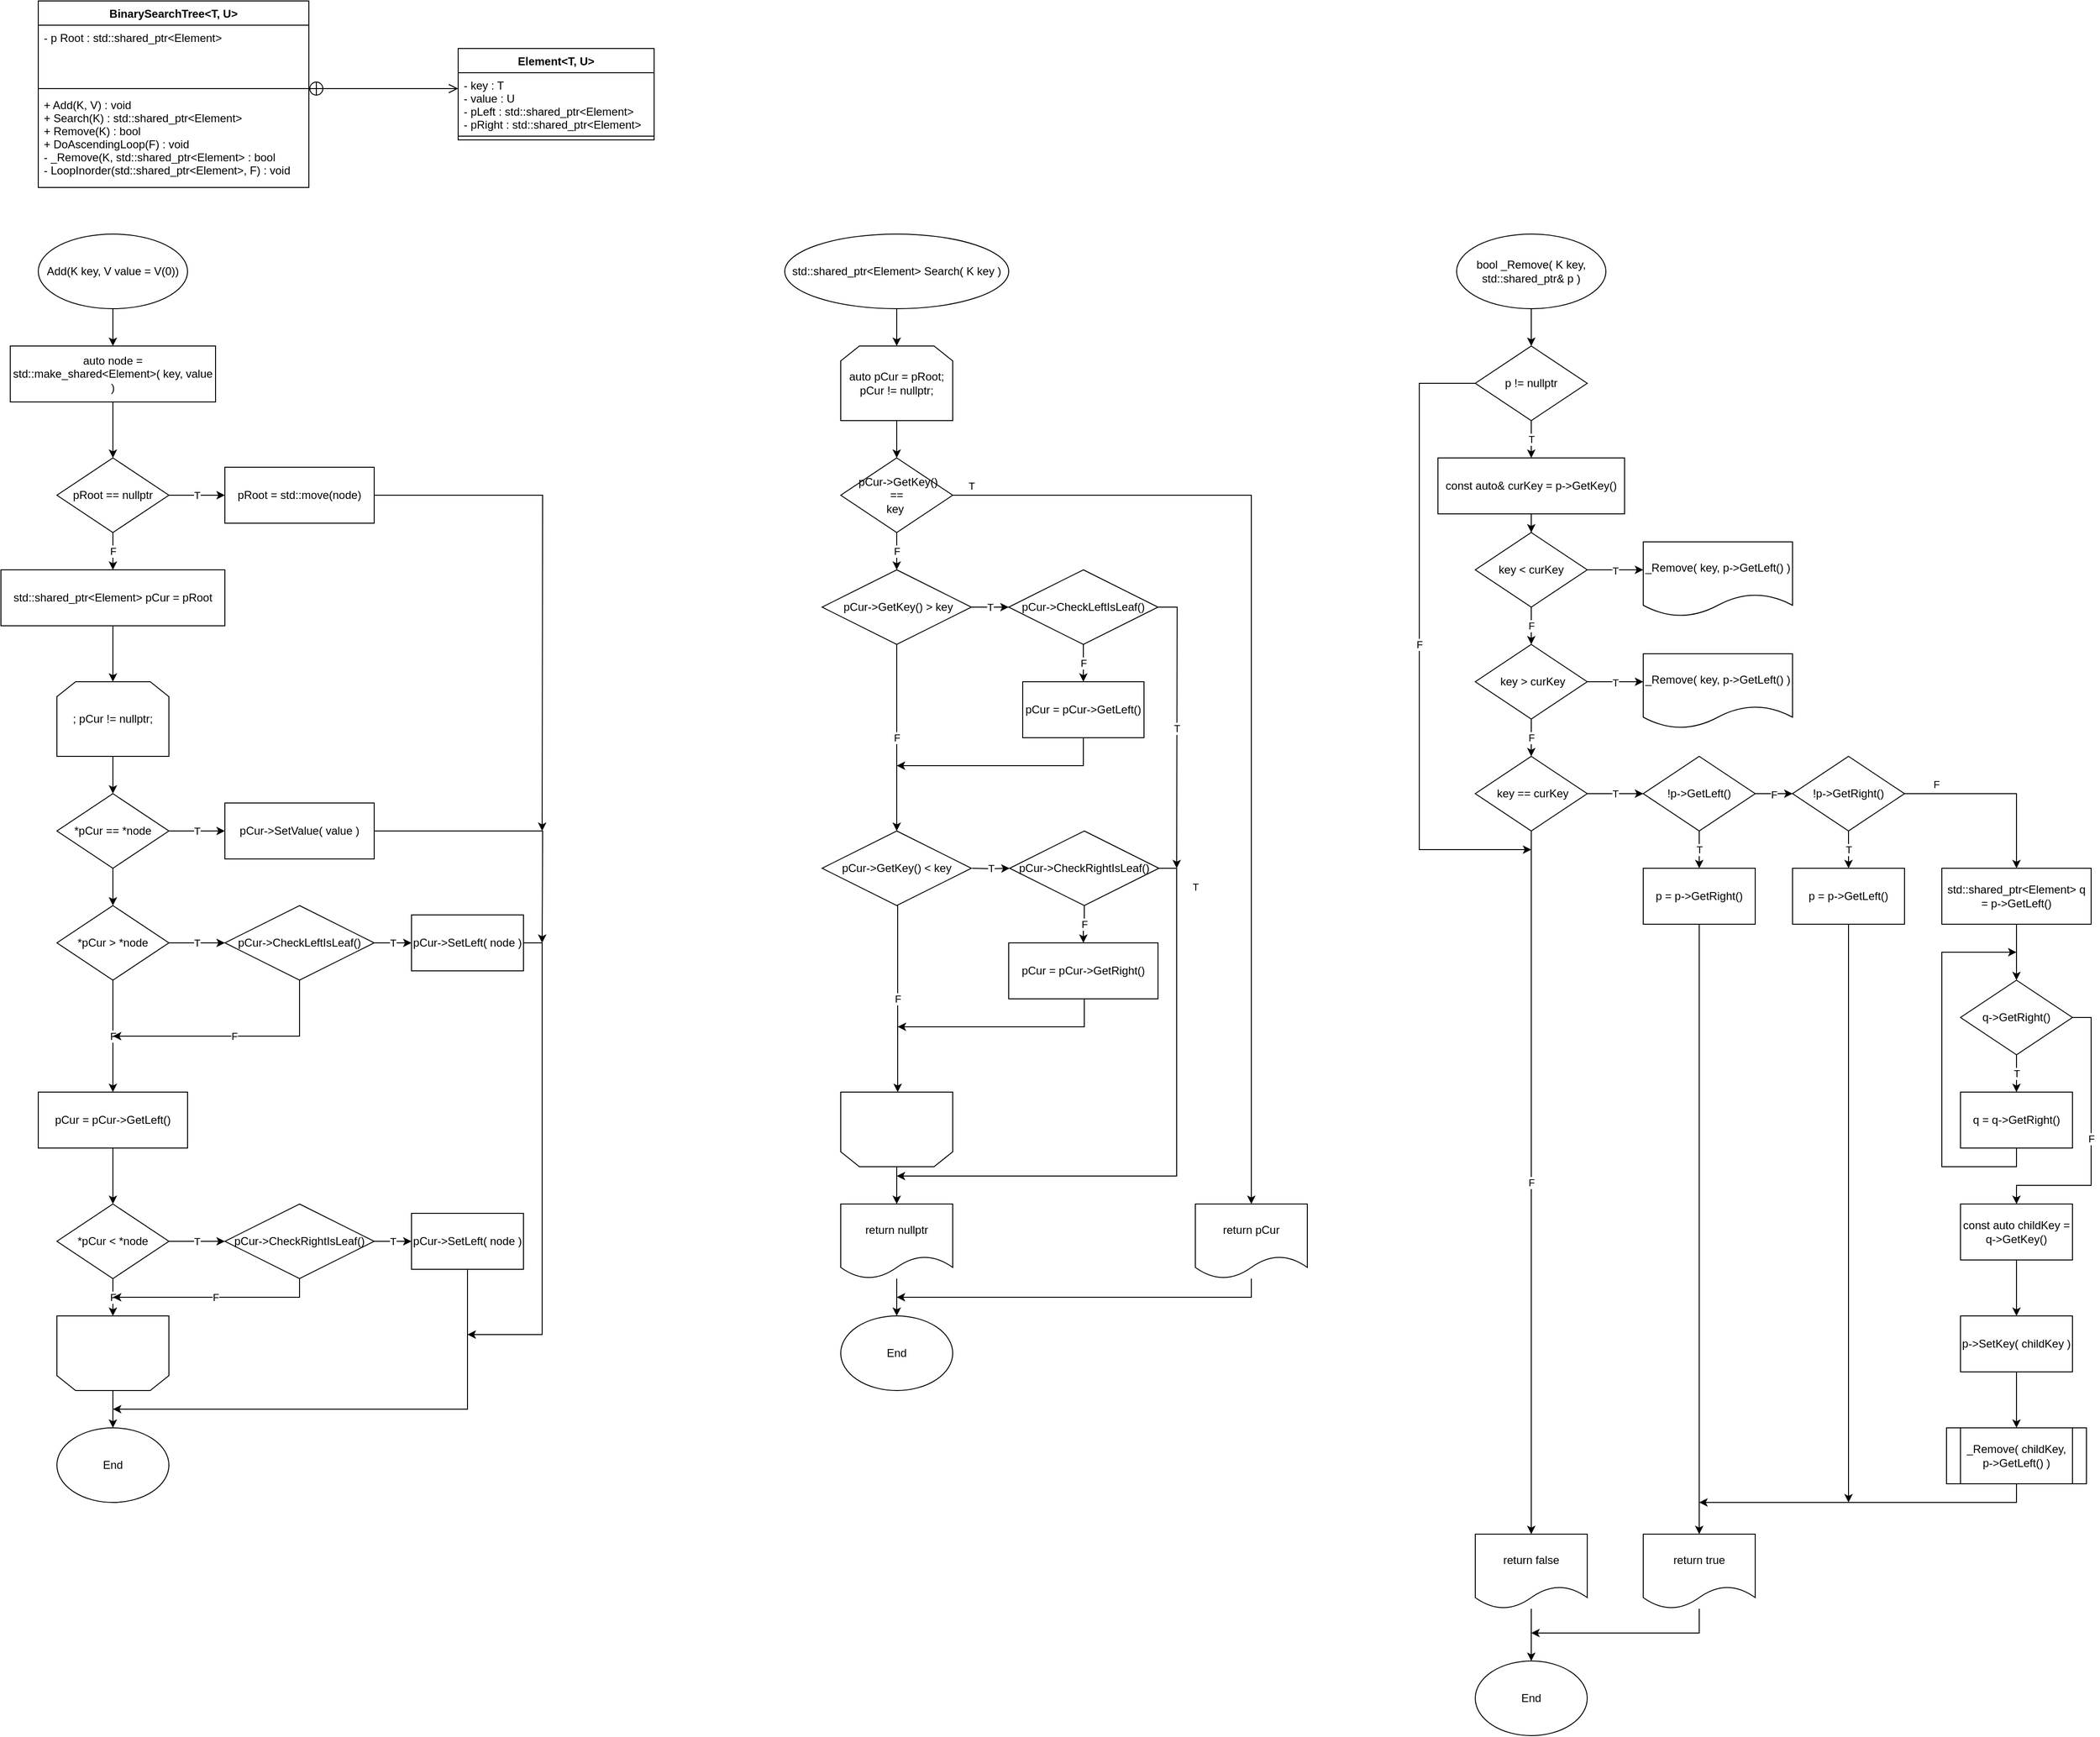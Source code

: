 <mxfile version="19.0.3" type="device"><diagram id="FwFQoKZJVANgFV_-Pesr" name="페이지-1"><mxGraphModel dx="1160" dy="1037" grid="1" gridSize="10" guides="1" tooltips="1" connect="1" arrows="1" fold="1" page="1" pageScale="1" pageWidth="827" pageHeight="1169" math="0" shadow="0"><root><mxCell id="0"/><mxCell id="1" parent="0"/><mxCell id="QMI5ZygsqtsoA79WNcqy-1" value="BinarySearchTree&lt;T, U&gt;" style="swimlane;fontStyle=1;align=center;verticalAlign=top;childLayout=stackLayout;horizontal=1;startSize=26;horizontalStack=0;resizeParent=1;resizeParentMax=0;resizeLast=0;collapsible=1;marginBottom=0;" parent="1" vertex="1"><mxGeometry x="40" y="30" width="290" height="200" as="geometry"/></mxCell><mxCell id="QMI5ZygsqtsoA79WNcqy-2" value="- p Root : std::shared_ptr&lt;Element&gt;" style="text;strokeColor=none;fillColor=none;align=left;verticalAlign=top;spacingLeft=4;spacingRight=4;overflow=hidden;rotatable=0;points=[[0,0.5],[1,0.5]];portConstraint=eastwest;" parent="QMI5ZygsqtsoA79WNcqy-1" vertex="1"><mxGeometry y="26" width="290" height="64" as="geometry"/></mxCell><mxCell id="QMI5ZygsqtsoA79WNcqy-3" value="" style="line;strokeWidth=1;fillColor=none;align=left;verticalAlign=middle;spacingTop=-1;spacingLeft=3;spacingRight=3;rotatable=0;labelPosition=right;points=[];portConstraint=eastwest;" parent="QMI5ZygsqtsoA79WNcqy-1" vertex="1"><mxGeometry y="90" width="290" height="8" as="geometry"/></mxCell><mxCell id="QMI5ZygsqtsoA79WNcqy-4" value="+ Add(K, V) : void&#10;+ Search(K) : std::shared_ptr&lt;Element&gt;&#10;+ Remove(K) : bool&#10;+ DoAscendingLoop(F) : void&#10;- _Remove(K, std::shared_ptr&lt;Element&gt; : bool&#10;- LoopInorder(std::shared_ptr&lt;Element&gt;, F) : void" style="text;strokeColor=none;fillColor=none;align=left;verticalAlign=top;spacingLeft=4;spacingRight=4;overflow=hidden;rotatable=0;points=[[0,0.5],[1,0.5]];portConstraint=eastwest;" parent="QMI5ZygsqtsoA79WNcqy-1" vertex="1"><mxGeometry y="98" width="290" height="102" as="geometry"/></mxCell><mxCell id="QMI5ZygsqtsoA79WNcqy-5" value="Element&lt;T, U&gt;" style="swimlane;fontStyle=1;align=center;verticalAlign=top;childLayout=stackLayout;horizontal=1;startSize=26;horizontalStack=0;resizeParent=1;resizeParentMax=0;resizeLast=0;collapsible=1;marginBottom=0;" parent="1" vertex="1"><mxGeometry x="490" y="81" width="210" height="98" as="geometry"/></mxCell><mxCell id="QMI5ZygsqtsoA79WNcqy-6" value="- key : T&#10;- value : U&#10;- pLeft : std::shared_ptr&lt;Element&gt;&#10;- pRight : std::shared_ptr&lt;Element&gt;" style="text;strokeColor=none;fillColor=none;align=left;verticalAlign=top;spacingLeft=4;spacingRight=4;overflow=hidden;rotatable=0;points=[[0,0.5],[1,0.5]];portConstraint=eastwest;" parent="QMI5ZygsqtsoA79WNcqy-5" vertex="1"><mxGeometry y="26" width="210" height="64" as="geometry"/></mxCell><mxCell id="QMI5ZygsqtsoA79WNcqy-7" value="" style="line;strokeWidth=1;fillColor=none;align=left;verticalAlign=middle;spacingTop=-1;spacingLeft=3;spacingRight=3;rotatable=0;labelPosition=right;points=[];portConstraint=eastwest;" parent="QMI5ZygsqtsoA79WNcqy-5" vertex="1"><mxGeometry y="90" width="210" height="8" as="geometry"/></mxCell><mxCell id="OM75jay0t3gEVbTIHcwK-3" value="" style="edgeStyle=orthogonalEdgeStyle;rounded=0;orthogonalLoop=1;jettySize=auto;html=1;" edge="1" parent="1" source="OM75jay0t3gEVbTIHcwK-1" target="OM75jay0t3gEVbTIHcwK-2"><mxGeometry relative="1" as="geometry"/></mxCell><mxCell id="OM75jay0t3gEVbTIHcwK-1" value="Add(K key, V value = V(0))" style="ellipse;whiteSpace=wrap;html=1;" vertex="1" parent="1"><mxGeometry x="40" y="280" width="160" height="80" as="geometry"/></mxCell><mxCell id="OM75jay0t3gEVbTIHcwK-5" value="" style="edgeStyle=orthogonalEdgeStyle;rounded=0;orthogonalLoop=1;jettySize=auto;html=1;" edge="1" parent="1" source="OM75jay0t3gEVbTIHcwK-2" target="OM75jay0t3gEVbTIHcwK-4"><mxGeometry relative="1" as="geometry"/></mxCell><mxCell id="OM75jay0t3gEVbTIHcwK-2" value="auto node = std::make_shared&amp;lt;Element&amp;gt;( key, value )" style="rounded=0;whiteSpace=wrap;html=1;" vertex="1" parent="1"><mxGeometry x="10" y="400" width="220" height="60" as="geometry"/></mxCell><mxCell id="OM75jay0t3gEVbTIHcwK-7" value="T" style="edgeStyle=orthogonalEdgeStyle;rounded=0;orthogonalLoop=1;jettySize=auto;html=1;" edge="1" parent="1" source="OM75jay0t3gEVbTIHcwK-4" target="OM75jay0t3gEVbTIHcwK-6"><mxGeometry relative="1" as="geometry"/></mxCell><mxCell id="OM75jay0t3gEVbTIHcwK-10" value="F" style="edgeStyle=orthogonalEdgeStyle;rounded=0;orthogonalLoop=1;jettySize=auto;html=1;" edge="1" parent="1" source="OM75jay0t3gEVbTIHcwK-4" target="OM75jay0t3gEVbTIHcwK-9"><mxGeometry relative="1" as="geometry"/></mxCell><mxCell id="OM75jay0t3gEVbTIHcwK-4" value="pRoot == nullptr" style="rhombus;whiteSpace=wrap;html=1;" vertex="1" parent="1"><mxGeometry x="60" y="520" width="120" height="80" as="geometry"/></mxCell><mxCell id="OM75jay0t3gEVbTIHcwK-41" style="edgeStyle=orthogonalEdgeStyle;rounded=0;orthogonalLoop=1;jettySize=auto;html=1;" edge="1" parent="1" source="OM75jay0t3gEVbTIHcwK-6"><mxGeometry relative="1" as="geometry"><mxPoint x="580" y="920" as="targetPoint"/></mxGeometry></mxCell><mxCell id="OM75jay0t3gEVbTIHcwK-6" value="pRoot = std::move(node)" style="rounded=0;whiteSpace=wrap;html=1;" vertex="1" parent="1"><mxGeometry x="240" y="530" width="160" height="60" as="geometry"/></mxCell><mxCell id="OM75jay0t3gEVbTIHcwK-12" value="" style="edgeStyle=orthogonalEdgeStyle;rounded=0;orthogonalLoop=1;jettySize=auto;html=1;" edge="1" parent="1" source="OM75jay0t3gEVbTIHcwK-9" target="OM75jay0t3gEVbTIHcwK-11"><mxGeometry relative="1" as="geometry"/></mxCell><mxCell id="OM75jay0t3gEVbTIHcwK-9" value="std::shared_ptr&amp;lt;Element&amp;gt; pCur = pRoot" style="rounded=0;whiteSpace=wrap;html=1;" vertex="1" parent="1"><mxGeometry y="640" width="240" height="60" as="geometry"/></mxCell><mxCell id="OM75jay0t3gEVbTIHcwK-15" value="" style="edgeStyle=orthogonalEdgeStyle;rounded=0;orthogonalLoop=1;jettySize=auto;html=1;" edge="1" parent="1" source="OM75jay0t3gEVbTIHcwK-11" target="OM75jay0t3gEVbTIHcwK-14"><mxGeometry relative="1" as="geometry"/></mxCell><mxCell id="OM75jay0t3gEVbTIHcwK-11" value="; pCur != nullptr;" style="shape=loopLimit;whiteSpace=wrap;html=1;" vertex="1" parent="1"><mxGeometry x="60" y="760" width="120" height="80" as="geometry"/></mxCell><mxCell id="OM75jay0t3gEVbTIHcwK-36" value="" style="edgeStyle=orthogonalEdgeStyle;rounded=0;orthogonalLoop=1;jettySize=auto;html=1;" edge="1" parent="1" source="OM75jay0t3gEVbTIHcwK-13" target="OM75jay0t3gEVbTIHcwK-35"><mxGeometry relative="1" as="geometry"/></mxCell><mxCell id="OM75jay0t3gEVbTIHcwK-13" value="" style="shape=loopLimit;whiteSpace=wrap;html=1;flipV=1;" vertex="1" parent="1"><mxGeometry x="60" y="1440" width="120" height="80" as="geometry"/></mxCell><mxCell id="OM75jay0t3gEVbTIHcwK-17" value="T" style="edgeStyle=orthogonalEdgeStyle;rounded=0;orthogonalLoop=1;jettySize=auto;html=1;" edge="1" parent="1" source="OM75jay0t3gEVbTIHcwK-14" target="OM75jay0t3gEVbTIHcwK-16"><mxGeometry relative="1" as="geometry"/></mxCell><mxCell id="OM75jay0t3gEVbTIHcwK-19" value="" style="edgeStyle=orthogonalEdgeStyle;rounded=0;orthogonalLoop=1;jettySize=auto;html=1;" edge="1" parent="1" source="OM75jay0t3gEVbTIHcwK-14" target="OM75jay0t3gEVbTIHcwK-18"><mxGeometry relative="1" as="geometry"/></mxCell><mxCell id="OM75jay0t3gEVbTIHcwK-14" value="*pCur == *node" style="rhombus;whiteSpace=wrap;html=1;" vertex="1" parent="1"><mxGeometry x="60" y="880" width="120" height="80" as="geometry"/></mxCell><mxCell id="OM75jay0t3gEVbTIHcwK-40" style="edgeStyle=orthogonalEdgeStyle;rounded=0;orthogonalLoop=1;jettySize=auto;html=1;" edge="1" parent="1" source="OM75jay0t3gEVbTIHcwK-16"><mxGeometry relative="1" as="geometry"><mxPoint x="580" y="1040" as="targetPoint"/></mxGeometry></mxCell><mxCell id="OM75jay0t3gEVbTIHcwK-16" value="pCur-&amp;gt;SetValue( value )" style="rounded=0;whiteSpace=wrap;html=1;" vertex="1" parent="1"><mxGeometry x="240" y="890" width="160" height="60" as="geometry"/></mxCell><mxCell id="OM75jay0t3gEVbTIHcwK-21" value="T" style="edgeStyle=orthogonalEdgeStyle;rounded=0;orthogonalLoop=1;jettySize=auto;html=1;" edge="1" parent="1" source="OM75jay0t3gEVbTIHcwK-18" target="OM75jay0t3gEVbTIHcwK-20"><mxGeometry relative="1" as="geometry"/></mxCell><mxCell id="OM75jay0t3gEVbTIHcwK-25" value="F" style="edgeStyle=orthogonalEdgeStyle;rounded=0;orthogonalLoop=1;jettySize=auto;html=1;" edge="1" parent="1" source="OM75jay0t3gEVbTIHcwK-18" target="OM75jay0t3gEVbTIHcwK-24"><mxGeometry relative="1" as="geometry"/></mxCell><mxCell id="OM75jay0t3gEVbTIHcwK-18" value="*pCur &amp;gt; *node" style="rhombus;whiteSpace=wrap;html=1;" vertex="1" parent="1"><mxGeometry x="60" y="1000" width="120" height="80" as="geometry"/></mxCell><mxCell id="OM75jay0t3gEVbTIHcwK-23" value="T" style="edgeStyle=orthogonalEdgeStyle;rounded=0;orthogonalLoop=1;jettySize=auto;html=1;" edge="1" parent="1" source="OM75jay0t3gEVbTIHcwK-20" target="OM75jay0t3gEVbTIHcwK-22"><mxGeometry relative="1" as="geometry"/></mxCell><mxCell id="OM75jay0t3gEVbTIHcwK-26" value="F" style="edgeStyle=orthogonalEdgeStyle;rounded=0;orthogonalLoop=1;jettySize=auto;html=1;" edge="1" parent="1" source="OM75jay0t3gEVbTIHcwK-20"><mxGeometry relative="1" as="geometry"><mxPoint x="120" y="1140" as="targetPoint"/><Array as="points"><mxPoint x="320" y="1140"/></Array></mxGeometry></mxCell><mxCell id="OM75jay0t3gEVbTIHcwK-20" value="pCur-&amp;gt;CheckLeftIsLeaf()" style="rhombus;whiteSpace=wrap;html=1;" vertex="1" parent="1"><mxGeometry x="240" y="1000" width="160" height="80" as="geometry"/></mxCell><mxCell id="OM75jay0t3gEVbTIHcwK-39" style="edgeStyle=orthogonalEdgeStyle;rounded=0;orthogonalLoop=1;jettySize=auto;html=1;exitX=1;exitY=0.5;exitDx=0;exitDy=0;" edge="1" parent="1" source="OM75jay0t3gEVbTIHcwK-22"><mxGeometry relative="1" as="geometry"><mxPoint x="500" y="1460" as="targetPoint"/><Array as="points"><mxPoint x="580" y="1040"/><mxPoint x="580" y="1460"/></Array></mxGeometry></mxCell><mxCell id="OM75jay0t3gEVbTIHcwK-22" value="pCur-&amp;gt;SetLeft( node )" style="rounded=0;whiteSpace=wrap;html=1;" vertex="1" parent="1"><mxGeometry x="440" y="1010" width="120" height="60" as="geometry"/></mxCell><mxCell id="OM75jay0t3gEVbTIHcwK-28" value="" style="edgeStyle=orthogonalEdgeStyle;rounded=0;orthogonalLoop=1;jettySize=auto;html=1;" edge="1" parent="1" source="OM75jay0t3gEVbTIHcwK-24" target="OM75jay0t3gEVbTIHcwK-27"><mxGeometry relative="1" as="geometry"/></mxCell><mxCell id="OM75jay0t3gEVbTIHcwK-24" value="pCur = pCur-&amp;gt;GetLeft()" style="rounded=0;whiteSpace=wrap;html=1;" vertex="1" parent="1"><mxGeometry x="40" y="1200" width="160" height="60" as="geometry"/></mxCell><mxCell id="OM75jay0t3gEVbTIHcwK-30" value="T" style="edgeStyle=orthogonalEdgeStyle;rounded=0;orthogonalLoop=1;jettySize=auto;html=1;" edge="1" parent="1" source="OM75jay0t3gEVbTIHcwK-27" target="OM75jay0t3gEVbTIHcwK-29"><mxGeometry relative="1" as="geometry"/></mxCell><mxCell id="OM75jay0t3gEVbTIHcwK-33" value="F" style="edgeStyle=orthogonalEdgeStyle;rounded=0;orthogonalLoop=1;jettySize=auto;html=1;" edge="1" parent="1" source="OM75jay0t3gEVbTIHcwK-27" target="OM75jay0t3gEVbTIHcwK-13"><mxGeometry relative="1" as="geometry"/></mxCell><mxCell id="OM75jay0t3gEVbTIHcwK-27" value="*pCur &amp;lt; *node" style="rhombus;whiteSpace=wrap;html=1;" vertex="1" parent="1"><mxGeometry x="60" y="1320" width="120" height="80" as="geometry"/></mxCell><mxCell id="OM75jay0t3gEVbTIHcwK-32" value="T" style="edgeStyle=orthogonalEdgeStyle;rounded=0;orthogonalLoop=1;jettySize=auto;html=1;" edge="1" parent="1" source="OM75jay0t3gEVbTIHcwK-29" target="OM75jay0t3gEVbTIHcwK-31"><mxGeometry relative="1" as="geometry"/></mxCell><mxCell id="OM75jay0t3gEVbTIHcwK-34" value="F" style="edgeStyle=orthogonalEdgeStyle;rounded=0;orthogonalLoop=1;jettySize=auto;html=1;" edge="1" parent="1" source="OM75jay0t3gEVbTIHcwK-29"><mxGeometry relative="1" as="geometry"><mxPoint x="120" y="1420" as="targetPoint"/><Array as="points"><mxPoint x="320" y="1420"/></Array></mxGeometry></mxCell><mxCell id="OM75jay0t3gEVbTIHcwK-29" value="pCur-&amp;gt;CheckRightIsLeaf()" style="rhombus;whiteSpace=wrap;html=1;" vertex="1" parent="1"><mxGeometry x="240" y="1320" width="160" height="80" as="geometry"/></mxCell><mxCell id="OM75jay0t3gEVbTIHcwK-37" style="edgeStyle=orthogonalEdgeStyle;rounded=0;orthogonalLoop=1;jettySize=auto;html=1;" edge="1" parent="1" source="OM75jay0t3gEVbTIHcwK-31"><mxGeometry relative="1" as="geometry"><mxPoint x="120" y="1540" as="targetPoint"/><Array as="points"><mxPoint x="500" y="1540"/></Array></mxGeometry></mxCell><mxCell id="OM75jay0t3gEVbTIHcwK-31" value="pCur-&amp;gt;SetLeft( node )" style="rounded=0;whiteSpace=wrap;html=1;" vertex="1" parent="1"><mxGeometry x="440" y="1330" width="120" height="60" as="geometry"/></mxCell><mxCell id="OM75jay0t3gEVbTIHcwK-35" value="End" style="ellipse;whiteSpace=wrap;html=1;" vertex="1" parent="1"><mxGeometry x="60" y="1560" width="120" height="80" as="geometry"/></mxCell><mxCell id="OM75jay0t3gEVbTIHcwK-46" style="edgeStyle=orthogonalEdgeStyle;rounded=0;orthogonalLoop=1;jettySize=auto;html=1;entryX=0.5;entryY=0;entryDx=0;entryDy=0;" edge="1" parent="1" source="OM75jay0t3gEVbTIHcwK-42" target="OM75jay0t3gEVbTIHcwK-44"><mxGeometry relative="1" as="geometry"/></mxCell><mxCell id="OM75jay0t3gEVbTIHcwK-42" value="std::shared_ptr&amp;lt;Element&amp;gt; Search( K key )" style="ellipse;whiteSpace=wrap;html=1;" vertex="1" parent="1"><mxGeometry x="840" y="280" width="240" height="80" as="geometry"/></mxCell><mxCell id="OM75jay0t3gEVbTIHcwK-48" value="" style="edgeStyle=orthogonalEdgeStyle;rounded=0;orthogonalLoop=1;jettySize=auto;html=1;" edge="1" parent="1" source="OM75jay0t3gEVbTIHcwK-44" target="OM75jay0t3gEVbTIHcwK-47"><mxGeometry relative="1" as="geometry"/></mxCell><mxCell id="OM75jay0t3gEVbTIHcwK-44" value="auto pCur = pRoot; pCur != nullptr;" style="shape=loopLimit;whiteSpace=wrap;html=1;" vertex="1" parent="1"><mxGeometry x="900" y="400" width="120" height="80" as="geometry"/></mxCell><mxCell id="OM75jay0t3gEVbTIHcwK-69" value="" style="edgeStyle=orthogonalEdgeStyle;rounded=0;orthogonalLoop=1;jettySize=auto;html=1;" edge="1" parent="1" source="OM75jay0t3gEVbTIHcwK-45" target="OM75jay0t3gEVbTIHcwK-68"><mxGeometry relative="1" as="geometry"/></mxCell><mxCell id="OM75jay0t3gEVbTIHcwK-45" value="" style="shape=loopLimit;whiteSpace=wrap;html=1;flipV=1;" vertex="1" parent="1"><mxGeometry x="900" y="1200" width="120" height="80" as="geometry"/></mxCell><mxCell id="OM75jay0t3gEVbTIHcwK-51" value="F" style="edgeStyle=orthogonalEdgeStyle;rounded=0;orthogonalLoop=1;jettySize=auto;html=1;" edge="1" parent="1" source="OM75jay0t3gEVbTIHcwK-47" target="OM75jay0t3gEVbTIHcwK-50"><mxGeometry relative="1" as="geometry"/></mxCell><mxCell id="OM75jay0t3gEVbTIHcwK-71" value="T" style="edgeStyle=orthogonalEdgeStyle;rounded=0;orthogonalLoop=1;jettySize=auto;html=1;" edge="1" parent="1" source="OM75jay0t3gEVbTIHcwK-47" target="OM75jay0t3gEVbTIHcwK-49"><mxGeometry x="-0.963" y="10" relative="1" as="geometry"><mxPoint as="offset"/></mxGeometry></mxCell><mxCell id="OM75jay0t3gEVbTIHcwK-47" value="&amp;nbsp;pCur-&amp;gt;GetKey()&lt;br&gt;==&lt;br&gt;key&amp;nbsp;" style="rhombus;whiteSpace=wrap;html=1;" vertex="1" parent="1"><mxGeometry x="900" y="520" width="120" height="80" as="geometry"/></mxCell><mxCell id="OM75jay0t3gEVbTIHcwK-74" style="edgeStyle=orthogonalEdgeStyle;rounded=0;orthogonalLoop=1;jettySize=auto;html=1;" edge="1" parent="1" source="OM75jay0t3gEVbTIHcwK-49"><mxGeometry relative="1" as="geometry"><mxPoint x="960" y="1420" as="targetPoint"/><Array as="points"><mxPoint x="1340" y="1420"/></Array></mxGeometry></mxCell><mxCell id="OM75jay0t3gEVbTIHcwK-49" value="return pCur" style="shape=document;whiteSpace=wrap;html=1;boundedLbl=1;" vertex="1" parent="1"><mxGeometry x="1280" y="1320" width="120" height="80" as="geometry"/></mxCell><mxCell id="OM75jay0t3gEVbTIHcwK-53" value="F" style="edgeStyle=orthogonalEdgeStyle;rounded=0;orthogonalLoop=1;jettySize=auto;html=1;" edge="1" parent="1" source="OM75jay0t3gEVbTIHcwK-50" target="OM75jay0t3gEVbTIHcwK-52"><mxGeometry relative="1" as="geometry"/></mxCell><mxCell id="OM75jay0t3gEVbTIHcwK-55" value="T" style="edgeStyle=orthogonalEdgeStyle;rounded=0;orthogonalLoop=1;jettySize=auto;html=1;" edge="1" parent="1" source="OM75jay0t3gEVbTIHcwK-50" target="OM75jay0t3gEVbTIHcwK-54"><mxGeometry relative="1" as="geometry"/></mxCell><mxCell id="OM75jay0t3gEVbTIHcwK-50" value="&amp;nbsp;pCur-&amp;gt;GetKey() &amp;gt; key" style="rhombus;whiteSpace=wrap;html=1;" vertex="1" parent="1"><mxGeometry x="880" y="640" width="160" height="80" as="geometry"/></mxCell><mxCell id="OM75jay0t3gEVbTIHcwK-52" value="pCur-&amp;gt;GetKey() &amp;lt; key" style="rhombus;whiteSpace=wrap;html=1;" vertex="1" parent="1"><mxGeometry x="880" y="920" width="160" height="80" as="geometry"/></mxCell><mxCell id="OM75jay0t3gEVbTIHcwK-57" value="F" style="edgeStyle=orthogonalEdgeStyle;rounded=0;orthogonalLoop=1;jettySize=auto;html=1;" edge="1" parent="1" source="OM75jay0t3gEVbTIHcwK-54" target="OM75jay0t3gEVbTIHcwK-56"><mxGeometry relative="1" as="geometry"/></mxCell><mxCell id="OM75jay0t3gEVbTIHcwK-67" value="T" style="edgeStyle=orthogonalEdgeStyle;rounded=0;orthogonalLoop=1;jettySize=auto;html=1;" edge="1" parent="1" source="OM75jay0t3gEVbTIHcwK-54"><mxGeometry relative="1" as="geometry"><mxPoint x="1260" y="960" as="targetPoint"/></mxGeometry></mxCell><mxCell id="OM75jay0t3gEVbTIHcwK-54" value="pCur-&amp;gt;CheckLeftIsLeaf()" style="rhombus;whiteSpace=wrap;html=1;" vertex="1" parent="1"><mxGeometry x="1080" y="640" width="160" height="80" as="geometry"/></mxCell><mxCell id="OM75jay0t3gEVbTIHcwK-58" style="edgeStyle=orthogonalEdgeStyle;rounded=0;orthogonalLoop=1;jettySize=auto;html=1;" edge="1" parent="1" source="OM75jay0t3gEVbTIHcwK-56"><mxGeometry relative="1" as="geometry"><mxPoint x="960" y="850" as="targetPoint"/><Array as="points"><mxPoint x="1160" y="850"/></Array></mxGeometry></mxCell><mxCell id="OM75jay0t3gEVbTIHcwK-56" value="pCur = pCur-&amp;gt;GetLeft()" style="rounded=0;whiteSpace=wrap;html=1;" vertex="1" parent="1"><mxGeometry x="1095" y="760" width="130" height="60" as="geometry"/></mxCell><mxCell id="OM75jay0t3gEVbTIHcwK-59" value="F" style="edgeStyle=orthogonalEdgeStyle;rounded=0;orthogonalLoop=1;jettySize=auto;html=1;" edge="1" parent="1"><mxGeometry relative="1" as="geometry"><mxPoint x="961" y="1000" as="sourcePoint"/><mxPoint x="961" y="1200" as="targetPoint"/></mxGeometry></mxCell><mxCell id="OM75jay0t3gEVbTIHcwK-60" value="T" style="edgeStyle=orthogonalEdgeStyle;rounded=0;orthogonalLoop=1;jettySize=auto;html=1;" edge="1" parent="1" target="OM75jay0t3gEVbTIHcwK-62"><mxGeometry relative="1" as="geometry"><mxPoint x="1041" y="960" as="sourcePoint"/></mxGeometry></mxCell><mxCell id="OM75jay0t3gEVbTIHcwK-61" value="F" style="edgeStyle=orthogonalEdgeStyle;rounded=0;orthogonalLoop=1;jettySize=auto;html=1;" edge="1" parent="1" source="OM75jay0t3gEVbTIHcwK-62" target="OM75jay0t3gEVbTIHcwK-64"><mxGeometry relative="1" as="geometry"/></mxCell><mxCell id="OM75jay0t3gEVbTIHcwK-70" value="T" style="edgeStyle=orthogonalEdgeStyle;rounded=0;orthogonalLoop=1;jettySize=auto;html=1;" edge="1" parent="1" source="OM75jay0t3gEVbTIHcwK-62"><mxGeometry x="-0.88" y="20" relative="1" as="geometry"><mxPoint x="960" y="1290" as="targetPoint"/><Array as="points"><mxPoint x="1260" y="960"/><mxPoint x="1260" y="1290"/></Array><mxPoint as="offset"/></mxGeometry></mxCell><mxCell id="OM75jay0t3gEVbTIHcwK-62" value="pCur-&amp;gt;CheckRightIsLeaf()" style="rhombus;whiteSpace=wrap;html=1;" vertex="1" parent="1"><mxGeometry x="1081" y="920" width="160" height="80" as="geometry"/></mxCell><mxCell id="OM75jay0t3gEVbTIHcwK-63" style="edgeStyle=orthogonalEdgeStyle;rounded=0;orthogonalLoop=1;jettySize=auto;html=1;" edge="1" parent="1" source="OM75jay0t3gEVbTIHcwK-64"><mxGeometry relative="1" as="geometry"><mxPoint x="961" y="1130" as="targetPoint"/><Array as="points"><mxPoint x="1161" y="1130"/></Array></mxGeometry></mxCell><mxCell id="OM75jay0t3gEVbTIHcwK-64" value="pCur = pCur-&amp;gt;GetRight()" style="rounded=0;whiteSpace=wrap;html=1;" vertex="1" parent="1"><mxGeometry x="1080" y="1040" width="160" height="60" as="geometry"/></mxCell><mxCell id="OM75jay0t3gEVbTIHcwK-73" value="" style="edgeStyle=orthogonalEdgeStyle;rounded=0;orthogonalLoop=1;jettySize=auto;html=1;" edge="1" parent="1" source="OM75jay0t3gEVbTIHcwK-68" target="OM75jay0t3gEVbTIHcwK-72"><mxGeometry relative="1" as="geometry"/></mxCell><mxCell id="OM75jay0t3gEVbTIHcwK-68" value="return nullptr" style="shape=document;whiteSpace=wrap;html=1;boundedLbl=1;" vertex="1" parent="1"><mxGeometry x="900" y="1320" width="120" height="80" as="geometry"/></mxCell><mxCell id="OM75jay0t3gEVbTIHcwK-72" value="End" style="ellipse;whiteSpace=wrap;html=1;" vertex="1" parent="1"><mxGeometry x="900" y="1440" width="120" height="80" as="geometry"/></mxCell><mxCell id="OM75jay0t3gEVbTIHcwK-77" value="" style="edgeStyle=orthogonalEdgeStyle;rounded=0;orthogonalLoop=1;jettySize=auto;html=1;" edge="1" parent="1" source="OM75jay0t3gEVbTIHcwK-75" target="OM75jay0t3gEVbTIHcwK-76"><mxGeometry relative="1" as="geometry"/></mxCell><mxCell id="OM75jay0t3gEVbTIHcwK-75" value="bool _Remove( K key, std::shared_ptr&lt;Element&gt;&amp; p )" style="ellipse;whiteSpace=wrap;html=1;" vertex="1" parent="1"><mxGeometry x="1560" y="280" width="160" height="80" as="geometry"/></mxCell><mxCell id="OM75jay0t3gEVbTIHcwK-79" value="T" style="edgeStyle=orthogonalEdgeStyle;rounded=0;orthogonalLoop=1;jettySize=auto;html=1;" edge="1" parent="1" source="OM75jay0t3gEVbTIHcwK-76" target="OM75jay0t3gEVbTIHcwK-78"><mxGeometry relative="1" as="geometry"/></mxCell><mxCell id="OM75jay0t3gEVbTIHcwK-93" value="F" style="edgeStyle=orthogonalEdgeStyle;rounded=0;orthogonalLoop=1;jettySize=auto;html=1;exitX=0;exitY=0.5;exitDx=0;exitDy=0;" edge="1" parent="1" source="OM75jay0t3gEVbTIHcwK-76"><mxGeometry relative="1" as="geometry"><mxPoint x="1640" y="940" as="targetPoint"/><Array as="points"><mxPoint x="1520" y="440"/><mxPoint x="1520" y="940"/></Array></mxGeometry></mxCell><mxCell id="OM75jay0t3gEVbTIHcwK-76" value="p != nullptr" style="rhombus;whiteSpace=wrap;html=1;" vertex="1" parent="1"><mxGeometry x="1580" y="400" width="120" height="80" as="geometry"/></mxCell><mxCell id="OM75jay0t3gEVbTIHcwK-81" value="" style="edgeStyle=orthogonalEdgeStyle;rounded=0;orthogonalLoop=1;jettySize=auto;html=1;" edge="1" parent="1" source="OM75jay0t3gEVbTIHcwK-78" target="OM75jay0t3gEVbTIHcwK-80"><mxGeometry relative="1" as="geometry"/></mxCell><mxCell id="OM75jay0t3gEVbTIHcwK-78" value="const auto&amp;amp; curKey = p-&amp;gt;GetKey()" style="rounded=0;whiteSpace=wrap;html=1;" vertex="1" parent="1"><mxGeometry x="1540" y="520" width="200" height="60" as="geometry"/></mxCell><mxCell id="OM75jay0t3gEVbTIHcwK-83" value="F" style="edgeStyle=orthogonalEdgeStyle;rounded=0;orthogonalLoop=1;jettySize=auto;html=1;" edge="1" parent="1" source="OM75jay0t3gEVbTIHcwK-80" target="OM75jay0t3gEVbTIHcwK-82"><mxGeometry relative="1" as="geometry"/></mxCell><mxCell id="OM75jay0t3gEVbTIHcwK-87" value="T" style="edgeStyle=orthogonalEdgeStyle;rounded=0;orthogonalLoop=1;jettySize=auto;html=1;" edge="1" parent="1" source="OM75jay0t3gEVbTIHcwK-80"><mxGeometry relative="1" as="geometry"><mxPoint x="1760" y="640" as="targetPoint"/></mxGeometry></mxCell><mxCell id="OM75jay0t3gEVbTIHcwK-80" value="key &amp;lt; curKey" style="rhombus;whiteSpace=wrap;html=1;" vertex="1" parent="1"><mxGeometry x="1580" y="600" width="120" height="80" as="geometry"/></mxCell><mxCell id="OM75jay0t3gEVbTIHcwK-85" value="F" style="edgeStyle=orthogonalEdgeStyle;rounded=0;orthogonalLoop=1;jettySize=auto;html=1;" edge="1" parent="1" source="OM75jay0t3gEVbTIHcwK-82" target="OM75jay0t3gEVbTIHcwK-84"><mxGeometry relative="1" as="geometry"/></mxCell><mxCell id="OM75jay0t3gEVbTIHcwK-89" value="T" style="edgeStyle=orthogonalEdgeStyle;rounded=0;orthogonalLoop=1;jettySize=auto;html=1;" edge="1" parent="1" source="OM75jay0t3gEVbTIHcwK-82"><mxGeometry relative="1" as="geometry"><mxPoint x="1760" y="760" as="targetPoint"/></mxGeometry></mxCell><mxCell id="OM75jay0t3gEVbTIHcwK-82" value="&amp;nbsp;key &amp;gt; curKey" style="rhombus;whiteSpace=wrap;html=1;" vertex="1" parent="1"><mxGeometry x="1580" y="720" width="120" height="80" as="geometry"/></mxCell><mxCell id="OM75jay0t3gEVbTIHcwK-92" value="F" style="edgeStyle=orthogonalEdgeStyle;rounded=0;orthogonalLoop=1;jettySize=auto;html=1;" edge="1" parent="1" source="OM75jay0t3gEVbTIHcwK-84" target="OM75jay0t3gEVbTIHcwK-90"><mxGeometry relative="1" as="geometry"/></mxCell><mxCell id="OM75jay0t3gEVbTIHcwK-96" value="T" style="edgeStyle=orthogonalEdgeStyle;rounded=0;orthogonalLoop=1;jettySize=auto;html=1;" edge="1" parent="1" source="OM75jay0t3gEVbTIHcwK-84" target="OM75jay0t3gEVbTIHcwK-95"><mxGeometry relative="1" as="geometry"/></mxCell><mxCell id="OM75jay0t3gEVbTIHcwK-84" value="&amp;nbsp;key == curKey" style="rhombus;whiteSpace=wrap;html=1;" vertex="1" parent="1"><mxGeometry x="1580" y="840" width="120" height="80" as="geometry"/></mxCell><mxCell id="OM75jay0t3gEVbTIHcwK-124" value="" style="edgeStyle=orthogonalEdgeStyle;rounded=0;orthogonalLoop=1;jettySize=auto;html=1;" edge="1" parent="1" source="OM75jay0t3gEVbTIHcwK-90" target="OM75jay0t3gEVbTIHcwK-123"><mxGeometry relative="1" as="geometry"/></mxCell><mxCell id="OM75jay0t3gEVbTIHcwK-90" value="return false" style="shape=document;whiteSpace=wrap;html=1;boundedLbl=1;" vertex="1" parent="1"><mxGeometry x="1580" y="1674" width="120" height="80" as="geometry"/></mxCell><mxCell id="OM75jay0t3gEVbTIHcwK-98" value="T" style="edgeStyle=orthogonalEdgeStyle;rounded=0;orthogonalLoop=1;jettySize=auto;html=1;" edge="1" parent="1" source="OM75jay0t3gEVbTIHcwK-95" target="OM75jay0t3gEVbTIHcwK-97"><mxGeometry relative="1" as="geometry"/></mxCell><mxCell id="OM75jay0t3gEVbTIHcwK-99" value="F" style="edgeStyle=orthogonalEdgeStyle;rounded=0;orthogonalLoop=1;jettySize=auto;html=1;" edge="1" parent="1" source="OM75jay0t3gEVbTIHcwK-95"><mxGeometry relative="1" as="geometry"><mxPoint x="1920" y="880" as="targetPoint"/></mxGeometry></mxCell><mxCell id="OM75jay0t3gEVbTIHcwK-95" value="!p-&amp;gt;GetLeft()" style="rhombus;whiteSpace=wrap;html=1;" vertex="1" parent="1"><mxGeometry x="1760" y="840" width="120" height="80" as="geometry"/></mxCell><mxCell id="OM75jay0t3gEVbTIHcwK-118" style="edgeStyle=orthogonalEdgeStyle;rounded=0;orthogonalLoop=1;jettySize=auto;html=1;entryX=0.5;entryY=0;entryDx=0;entryDy=0;" edge="1" parent="1" source="OM75jay0t3gEVbTIHcwK-97" target="OM75jay0t3gEVbTIHcwK-117"><mxGeometry relative="1" as="geometry"><Array as="points"><mxPoint x="1820" y="1640"/><mxPoint x="1820" y="1640"/></Array></mxGeometry></mxCell><mxCell id="OM75jay0t3gEVbTIHcwK-97" value="p = p-&amp;gt;GetRight()" style="rounded=0;whiteSpace=wrap;html=1;" vertex="1" parent="1"><mxGeometry x="1760" y="960" width="120" height="60" as="geometry"/></mxCell><mxCell id="OM75jay0t3gEVbTIHcwK-102" value="T" style="edgeStyle=orthogonalEdgeStyle;rounded=0;orthogonalLoop=1;jettySize=auto;html=1;" edge="1" parent="1" source="OM75jay0t3gEVbTIHcwK-100" target="OM75jay0t3gEVbTIHcwK-101"><mxGeometry relative="1" as="geometry"/></mxCell><mxCell id="OM75jay0t3gEVbTIHcwK-104" value="F" style="edgeStyle=orthogonalEdgeStyle;rounded=0;orthogonalLoop=1;jettySize=auto;html=1;entryX=0.5;entryY=0;entryDx=0;entryDy=0;" edge="1" parent="1" source="OM75jay0t3gEVbTIHcwK-100" target="OM75jay0t3gEVbTIHcwK-103"><mxGeometry x="-0.666" y="10" relative="1" as="geometry"><mxPoint as="offset"/></mxGeometry></mxCell><mxCell id="OM75jay0t3gEVbTIHcwK-100" value="!p-&amp;gt;GetRight()" style="rhombus;whiteSpace=wrap;html=1;" vertex="1" parent="1"><mxGeometry x="1920" y="840" width="120" height="80" as="geometry"/></mxCell><mxCell id="OM75jay0t3gEVbTIHcwK-120" style="edgeStyle=orthogonalEdgeStyle;rounded=0;orthogonalLoop=1;jettySize=auto;html=1;" edge="1" parent="1" source="OM75jay0t3gEVbTIHcwK-101"><mxGeometry relative="1" as="geometry"><mxPoint x="1980" y="1640" as="targetPoint"/></mxGeometry></mxCell><mxCell id="OM75jay0t3gEVbTIHcwK-101" value="p = p-&amp;gt;GetLeft()" style="rounded=0;whiteSpace=wrap;html=1;" vertex="1" parent="1"><mxGeometry x="1920" y="960" width="120" height="60" as="geometry"/></mxCell><mxCell id="OM75jay0t3gEVbTIHcwK-106" value="" style="edgeStyle=orthogonalEdgeStyle;rounded=0;orthogonalLoop=1;jettySize=auto;html=1;" edge="1" parent="1" source="OM75jay0t3gEVbTIHcwK-103" target="OM75jay0t3gEVbTIHcwK-105"><mxGeometry relative="1" as="geometry"/></mxCell><mxCell id="OM75jay0t3gEVbTIHcwK-103" value="std::shared_ptr&amp;lt;Element&amp;gt; q = p-&amp;gt;GetLeft()" style="rounded=0;whiteSpace=wrap;html=1;" vertex="1" parent="1"><mxGeometry x="2080" y="960" width="160" height="60" as="geometry"/></mxCell><mxCell id="OM75jay0t3gEVbTIHcwK-108" value="T" style="edgeStyle=orthogonalEdgeStyle;rounded=0;orthogonalLoop=1;jettySize=auto;html=1;" edge="1" parent="1" source="OM75jay0t3gEVbTIHcwK-105" target="OM75jay0t3gEVbTIHcwK-107"><mxGeometry relative="1" as="geometry"/></mxCell><mxCell id="OM75jay0t3gEVbTIHcwK-111" value="F" style="edgeStyle=orthogonalEdgeStyle;rounded=0;orthogonalLoop=1;jettySize=auto;html=1;entryX=0.5;entryY=0;entryDx=0;entryDy=0;exitX=1;exitY=0.5;exitDx=0;exitDy=0;" edge="1" parent="1" source="OM75jay0t3gEVbTIHcwK-105" target="OM75jay0t3gEVbTIHcwK-110"><mxGeometry relative="1" as="geometry"><Array as="points"><mxPoint x="2240" y="1120"/><mxPoint x="2240" y="1300"/><mxPoint x="2160" y="1300"/></Array></mxGeometry></mxCell><mxCell id="OM75jay0t3gEVbTIHcwK-105" value="q-&amp;gt;GetRight()" style="rhombus;whiteSpace=wrap;html=1;" vertex="1" parent="1"><mxGeometry x="2100" y="1080" width="120" height="80" as="geometry"/></mxCell><mxCell id="OM75jay0t3gEVbTIHcwK-109" style="edgeStyle=orthogonalEdgeStyle;rounded=0;orthogonalLoop=1;jettySize=auto;html=1;exitX=0.5;exitY=1;exitDx=0;exitDy=0;" edge="1" parent="1" source="OM75jay0t3gEVbTIHcwK-107"><mxGeometry relative="1" as="geometry"><mxPoint x="2160" y="1050" as="targetPoint"/><Array as="points"><mxPoint x="2160" y="1280"/><mxPoint x="2080" y="1280"/><mxPoint x="2080" y="1050"/></Array></mxGeometry></mxCell><mxCell id="OM75jay0t3gEVbTIHcwK-107" value="q = q-&amp;gt;GetRight()" style="rounded=0;whiteSpace=wrap;html=1;" vertex="1" parent="1"><mxGeometry x="2100" y="1200" width="120" height="60" as="geometry"/></mxCell><mxCell id="OM75jay0t3gEVbTIHcwK-113" value="" style="edgeStyle=orthogonalEdgeStyle;rounded=0;orthogonalLoop=1;jettySize=auto;html=1;" edge="1" parent="1" source="OM75jay0t3gEVbTIHcwK-110" target="OM75jay0t3gEVbTIHcwK-112"><mxGeometry relative="1" as="geometry"/></mxCell><mxCell id="OM75jay0t3gEVbTIHcwK-110" value="const auto childKey = q-&amp;gt;GetKey()" style="rounded=0;whiteSpace=wrap;html=1;" vertex="1" parent="1"><mxGeometry x="2100" y="1320" width="120" height="60" as="geometry"/></mxCell><mxCell id="OM75jay0t3gEVbTIHcwK-115" value="" style="edgeStyle=orthogonalEdgeStyle;rounded=0;orthogonalLoop=1;jettySize=auto;html=1;" edge="1" parent="1" source="OM75jay0t3gEVbTIHcwK-112" target="OM75jay0t3gEVbTIHcwK-114"><mxGeometry relative="1" as="geometry"/></mxCell><mxCell id="OM75jay0t3gEVbTIHcwK-112" value="p-&amp;gt;SetKey( childKey )" style="rounded=0;whiteSpace=wrap;html=1;" vertex="1" parent="1"><mxGeometry x="2100" y="1440" width="120" height="60" as="geometry"/></mxCell><mxCell id="OM75jay0t3gEVbTIHcwK-119" style="edgeStyle=orthogonalEdgeStyle;rounded=0;orthogonalLoop=1;jettySize=auto;html=1;" edge="1" parent="1" source="OM75jay0t3gEVbTIHcwK-114"><mxGeometry relative="1" as="geometry"><mxPoint x="1820" y="1640" as="targetPoint"/><Array as="points"><mxPoint x="2160" y="1640"/><mxPoint x="1820" y="1640"/></Array></mxGeometry></mxCell><mxCell id="OM75jay0t3gEVbTIHcwK-114" value="_Remove( childKey, p-&amp;gt;GetLeft() )" style="shape=process;whiteSpace=wrap;html=1;backgroundOutline=1;" vertex="1" parent="1"><mxGeometry x="2085" y="1560" width="150" height="60" as="geometry"/></mxCell><mxCell id="OM75jay0t3gEVbTIHcwK-125" style="edgeStyle=orthogonalEdgeStyle;rounded=0;orthogonalLoop=1;jettySize=auto;html=1;" edge="1" parent="1" source="OM75jay0t3gEVbTIHcwK-117"><mxGeometry relative="1" as="geometry"><mxPoint x="1640" y="1780.0" as="targetPoint"/><Array as="points"><mxPoint x="1820" y="1780"/></Array></mxGeometry></mxCell><mxCell id="OM75jay0t3gEVbTIHcwK-117" value="return true" style="shape=document;whiteSpace=wrap;html=1;boundedLbl=1;" vertex="1" parent="1"><mxGeometry x="1760" y="1674" width="120" height="80" as="geometry"/></mxCell><mxCell id="OM75jay0t3gEVbTIHcwK-121" value="&lt;span style=&quot;&quot;&gt;_Remove( key, p-&amp;gt;GetLeft() )&lt;/span&gt;" style="shape=document;whiteSpace=wrap;html=1;boundedLbl=1;" vertex="1" parent="1"><mxGeometry x="1760" y="610" width="160" height="80" as="geometry"/></mxCell><mxCell id="OM75jay0t3gEVbTIHcwK-122" value="&lt;span style=&quot;&quot;&gt;_Remove( key, p-&amp;gt;GetLeft() )&lt;/span&gt;" style="shape=document;whiteSpace=wrap;html=1;boundedLbl=1;" vertex="1" parent="1"><mxGeometry x="1760" y="730" width="160" height="80" as="geometry"/></mxCell><mxCell id="OM75jay0t3gEVbTIHcwK-123" value="End" style="ellipse;whiteSpace=wrap;html=1;" vertex="1" parent="1"><mxGeometry x="1580" y="1810" width="120" height="80" as="geometry"/></mxCell><mxCell id="OM75jay0t3gEVbTIHcwK-126" value="" style="endArrow=open;startArrow=circlePlus;endFill=0;startFill=0;endSize=8;html=1;rounded=0;" edge="1" parent="1"><mxGeometry width="160" relative="1" as="geometry"><mxPoint x="330" y="124.0" as="sourcePoint"/><mxPoint x="490" y="124.0" as="targetPoint"/></mxGeometry></mxCell></root></mxGraphModel></diagram></mxfile>